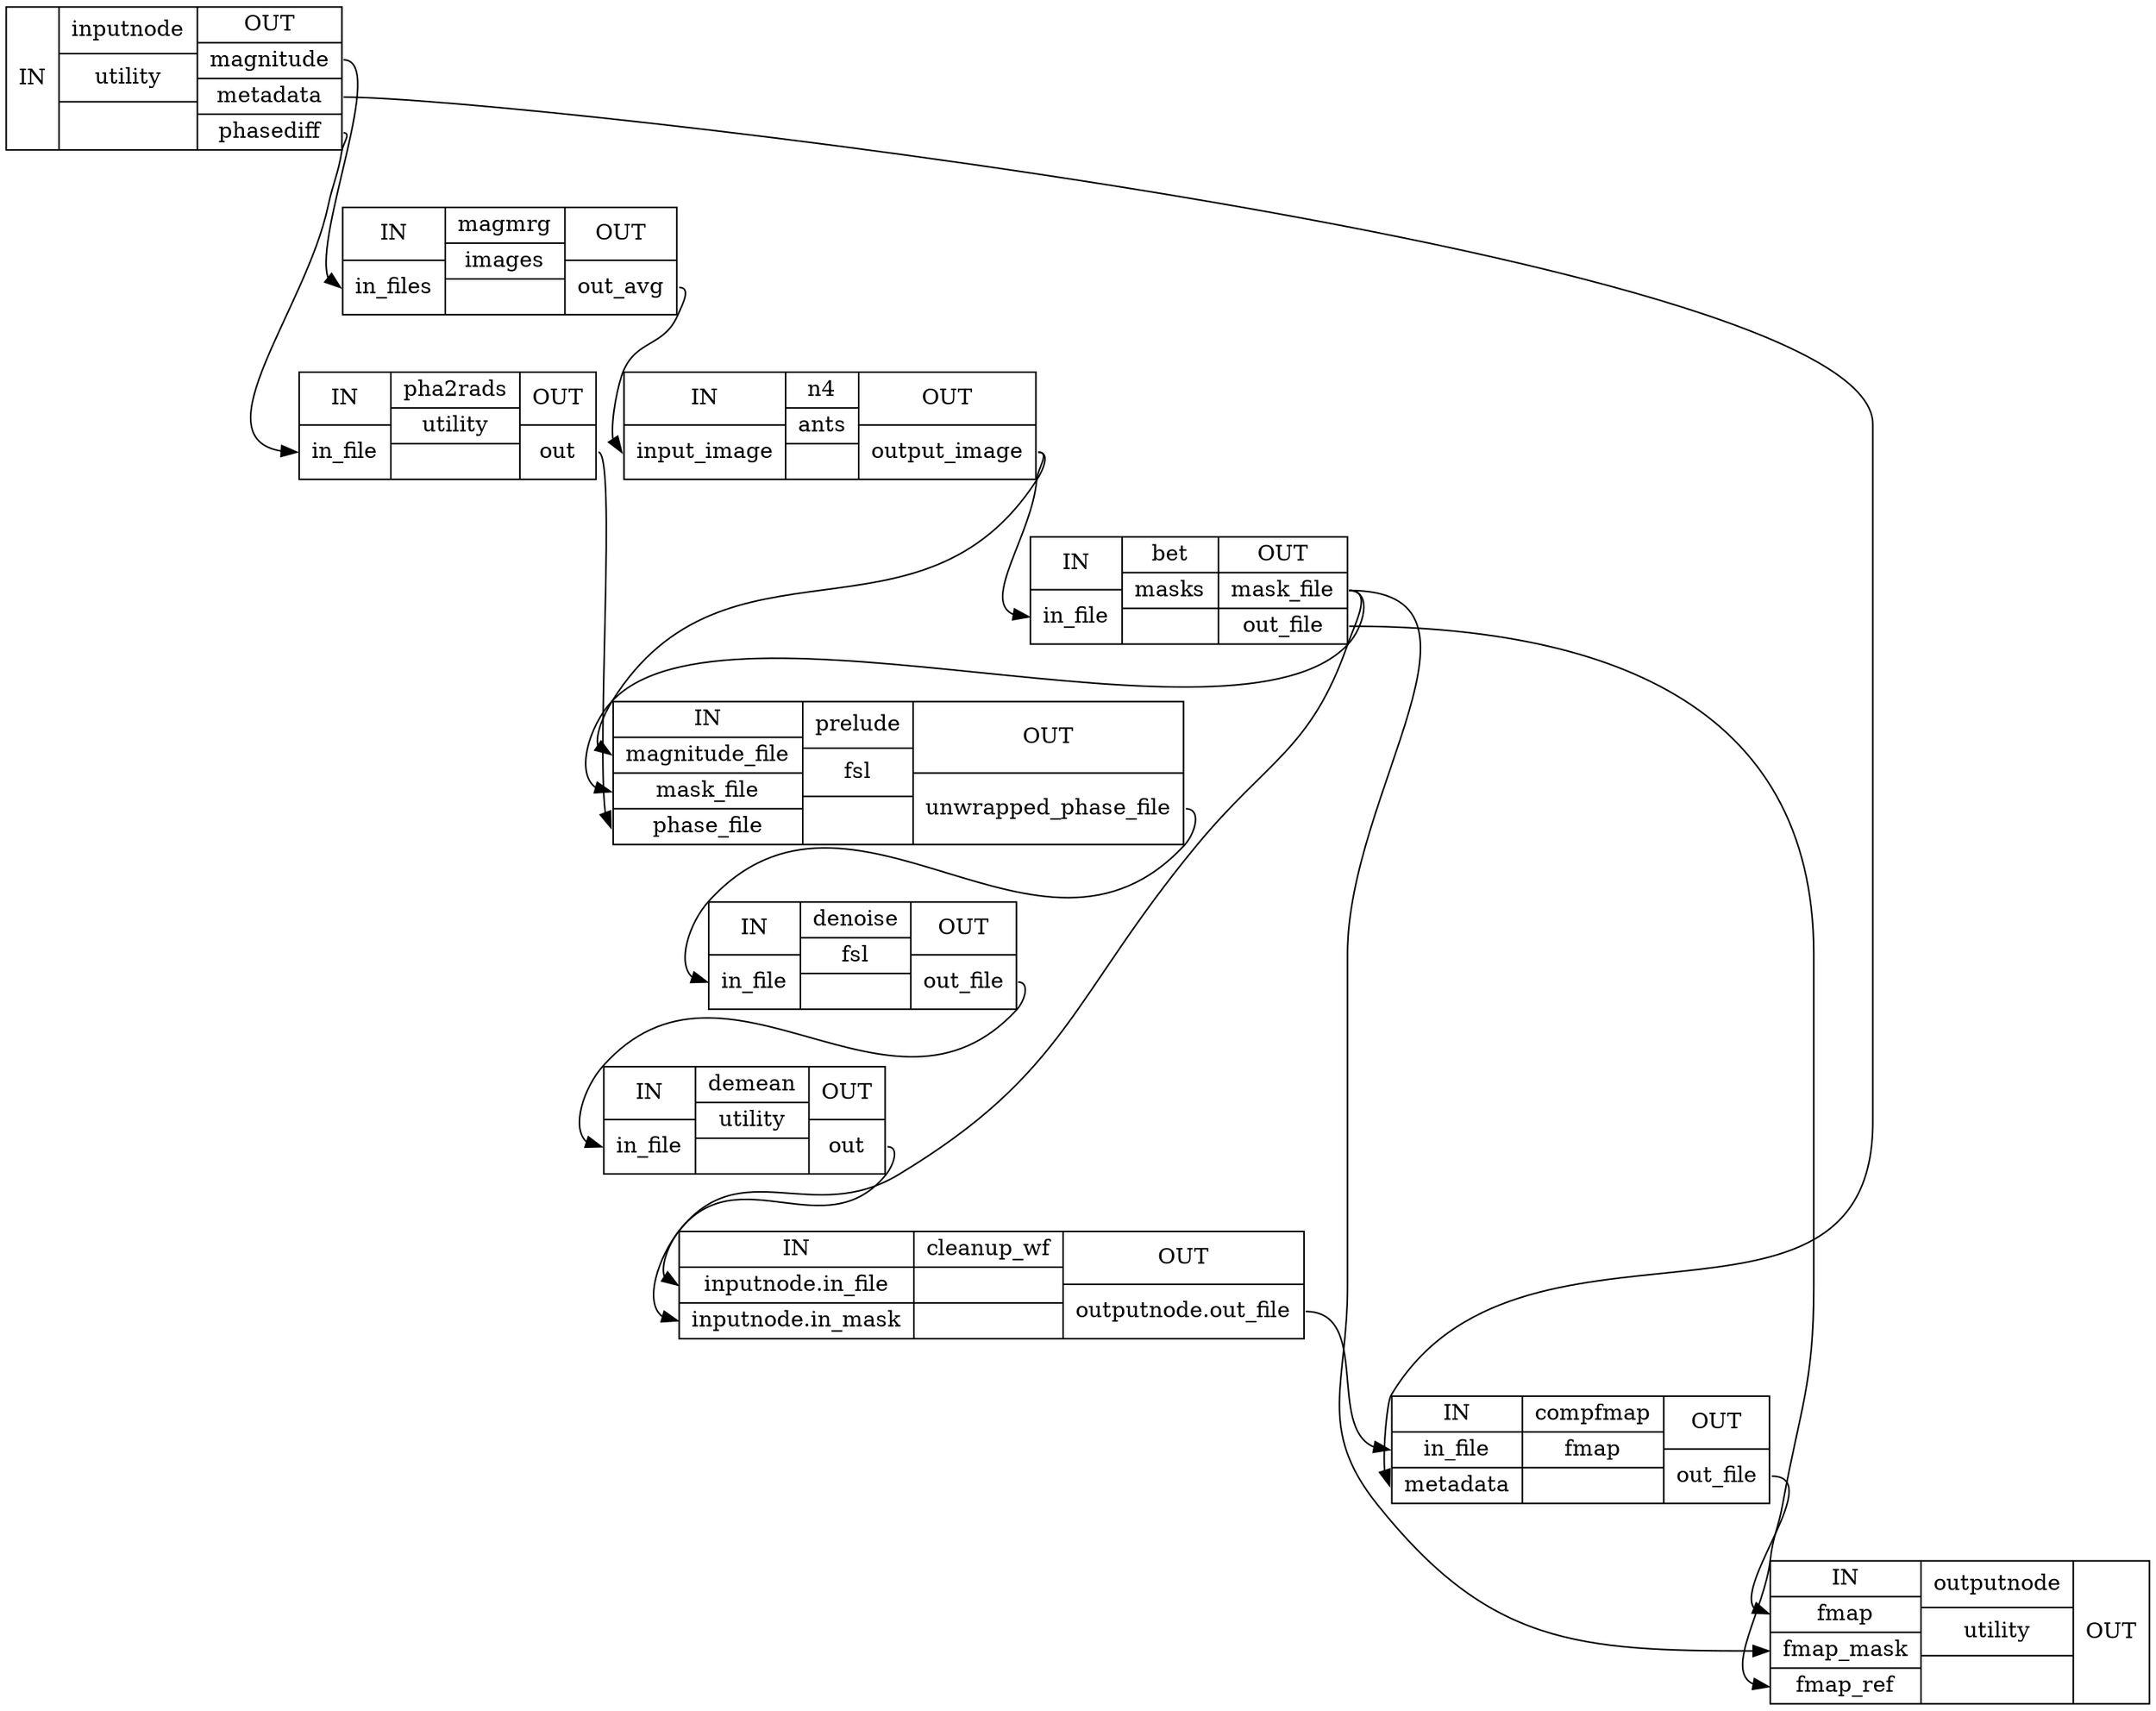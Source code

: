 digraph structs {
node [shape=record];
phdiff_wfinputnode [label="{IN}|{ inputnode | utility |  }|{OUT|<outmagnitude> magnitude|<outmetadata> metadata|<outphasediff> phasediff}"];
phdiff_wfpha2rads [label="{IN|<ininfile> in_file}|{ pha2rads | utility |  }|{OUT|<outout> out}"];
phdiff_wfmagmrg [label="{IN|<ininfiles> in_files}|{ magmrg | images |  }|{OUT|<outoutavg> out_avg}"];
phdiff_wfn4 [label="{IN|<ininputimage> input_image}|{ n4 | ants |  }|{OUT|<outoutputimage> output_image}"];
phdiff_wfbet [label="{IN|<ininfile> in_file}|{ bet | masks |  }|{OUT|<outmaskfile> mask_file|<outoutfile> out_file}"];
phdiff_wfprelude [label="{IN|<inmagnitudefile> magnitude_file|<inmaskfile> mask_file|<inphasefile> phase_file}|{ prelude | fsl |  }|{OUT|<outunwrappedphasefile> unwrapped_phase_file}"];
phdiff_wfdenoise [label="{IN|<ininfile> in_file}|{ denoise | fsl |  }|{OUT|<outoutfile> out_file}"];
phdiff_wfdemean [label="{IN|<ininfile> in_file}|{ demean | utility |  }|{OUT|<outout> out}"];
phdiff_wfcleanup_wf [label="{IN|<ininputnodeinfile> inputnode.in_file|<ininputnodeinmask> inputnode.in_mask}|{ cleanup_wf |  |  }|{OUT|<outoutputnodeoutfile> outputnode.out_file}"];
phdiff_wfcompfmap [label="{IN|<ininfile> in_file|<inmetadata> metadata}|{ compfmap | fmap |  }|{OUT|<outoutfile> out_file}"];
phdiff_wfoutputnode [label="{IN|<infmap> fmap|<infmapmask> fmap_mask|<infmapref> fmap_ref}|{ outputnode | utility |  }|{OUT}"];
phdiff_wfbet:outmaskfile:e -> phdiff_wfcleanup_wf:ininputnodeinmask:w;
phdiff_wfbet:outmaskfile:e -> phdiff_wfoutputnode:infmapmask:w;
phdiff_wfbet:outmaskfile:e -> phdiff_wfprelude:inmaskfile:w;
phdiff_wfbet:outoutfile:e -> phdiff_wfoutputnode:infmapref:w;
phdiff_wfcleanup_wf:outoutputnodeoutfile:e -> phdiff_wfcompfmap:ininfile:w;
phdiff_wfcompfmap:outoutfile:e -> phdiff_wfoutputnode:infmap:w;
phdiff_wfdemean:outout:e -> phdiff_wfcleanup_wf:ininputnodeinfile:w;
phdiff_wfdenoise:outoutfile:e -> phdiff_wfdemean:ininfile:w;
phdiff_wfinputnode:outmagnitude:e -> phdiff_wfmagmrg:ininfiles:w;
phdiff_wfinputnode:outmetadata:e -> phdiff_wfcompfmap:inmetadata:w;
phdiff_wfinputnode:outphasediff:e -> phdiff_wfpha2rads:ininfile:w;
phdiff_wfmagmrg:outoutavg:e -> phdiff_wfn4:ininputimage:w;
phdiff_wfn4:outoutputimage:e -> phdiff_wfbet:ininfile:w;
phdiff_wfn4:outoutputimage:e -> phdiff_wfprelude:inmagnitudefile:w;
phdiff_wfpha2rads:outout:e -> phdiff_wfprelude:inphasefile:w;
phdiff_wfprelude:outunwrappedphasefile:e -> phdiff_wfdenoise:ininfile:w;
}